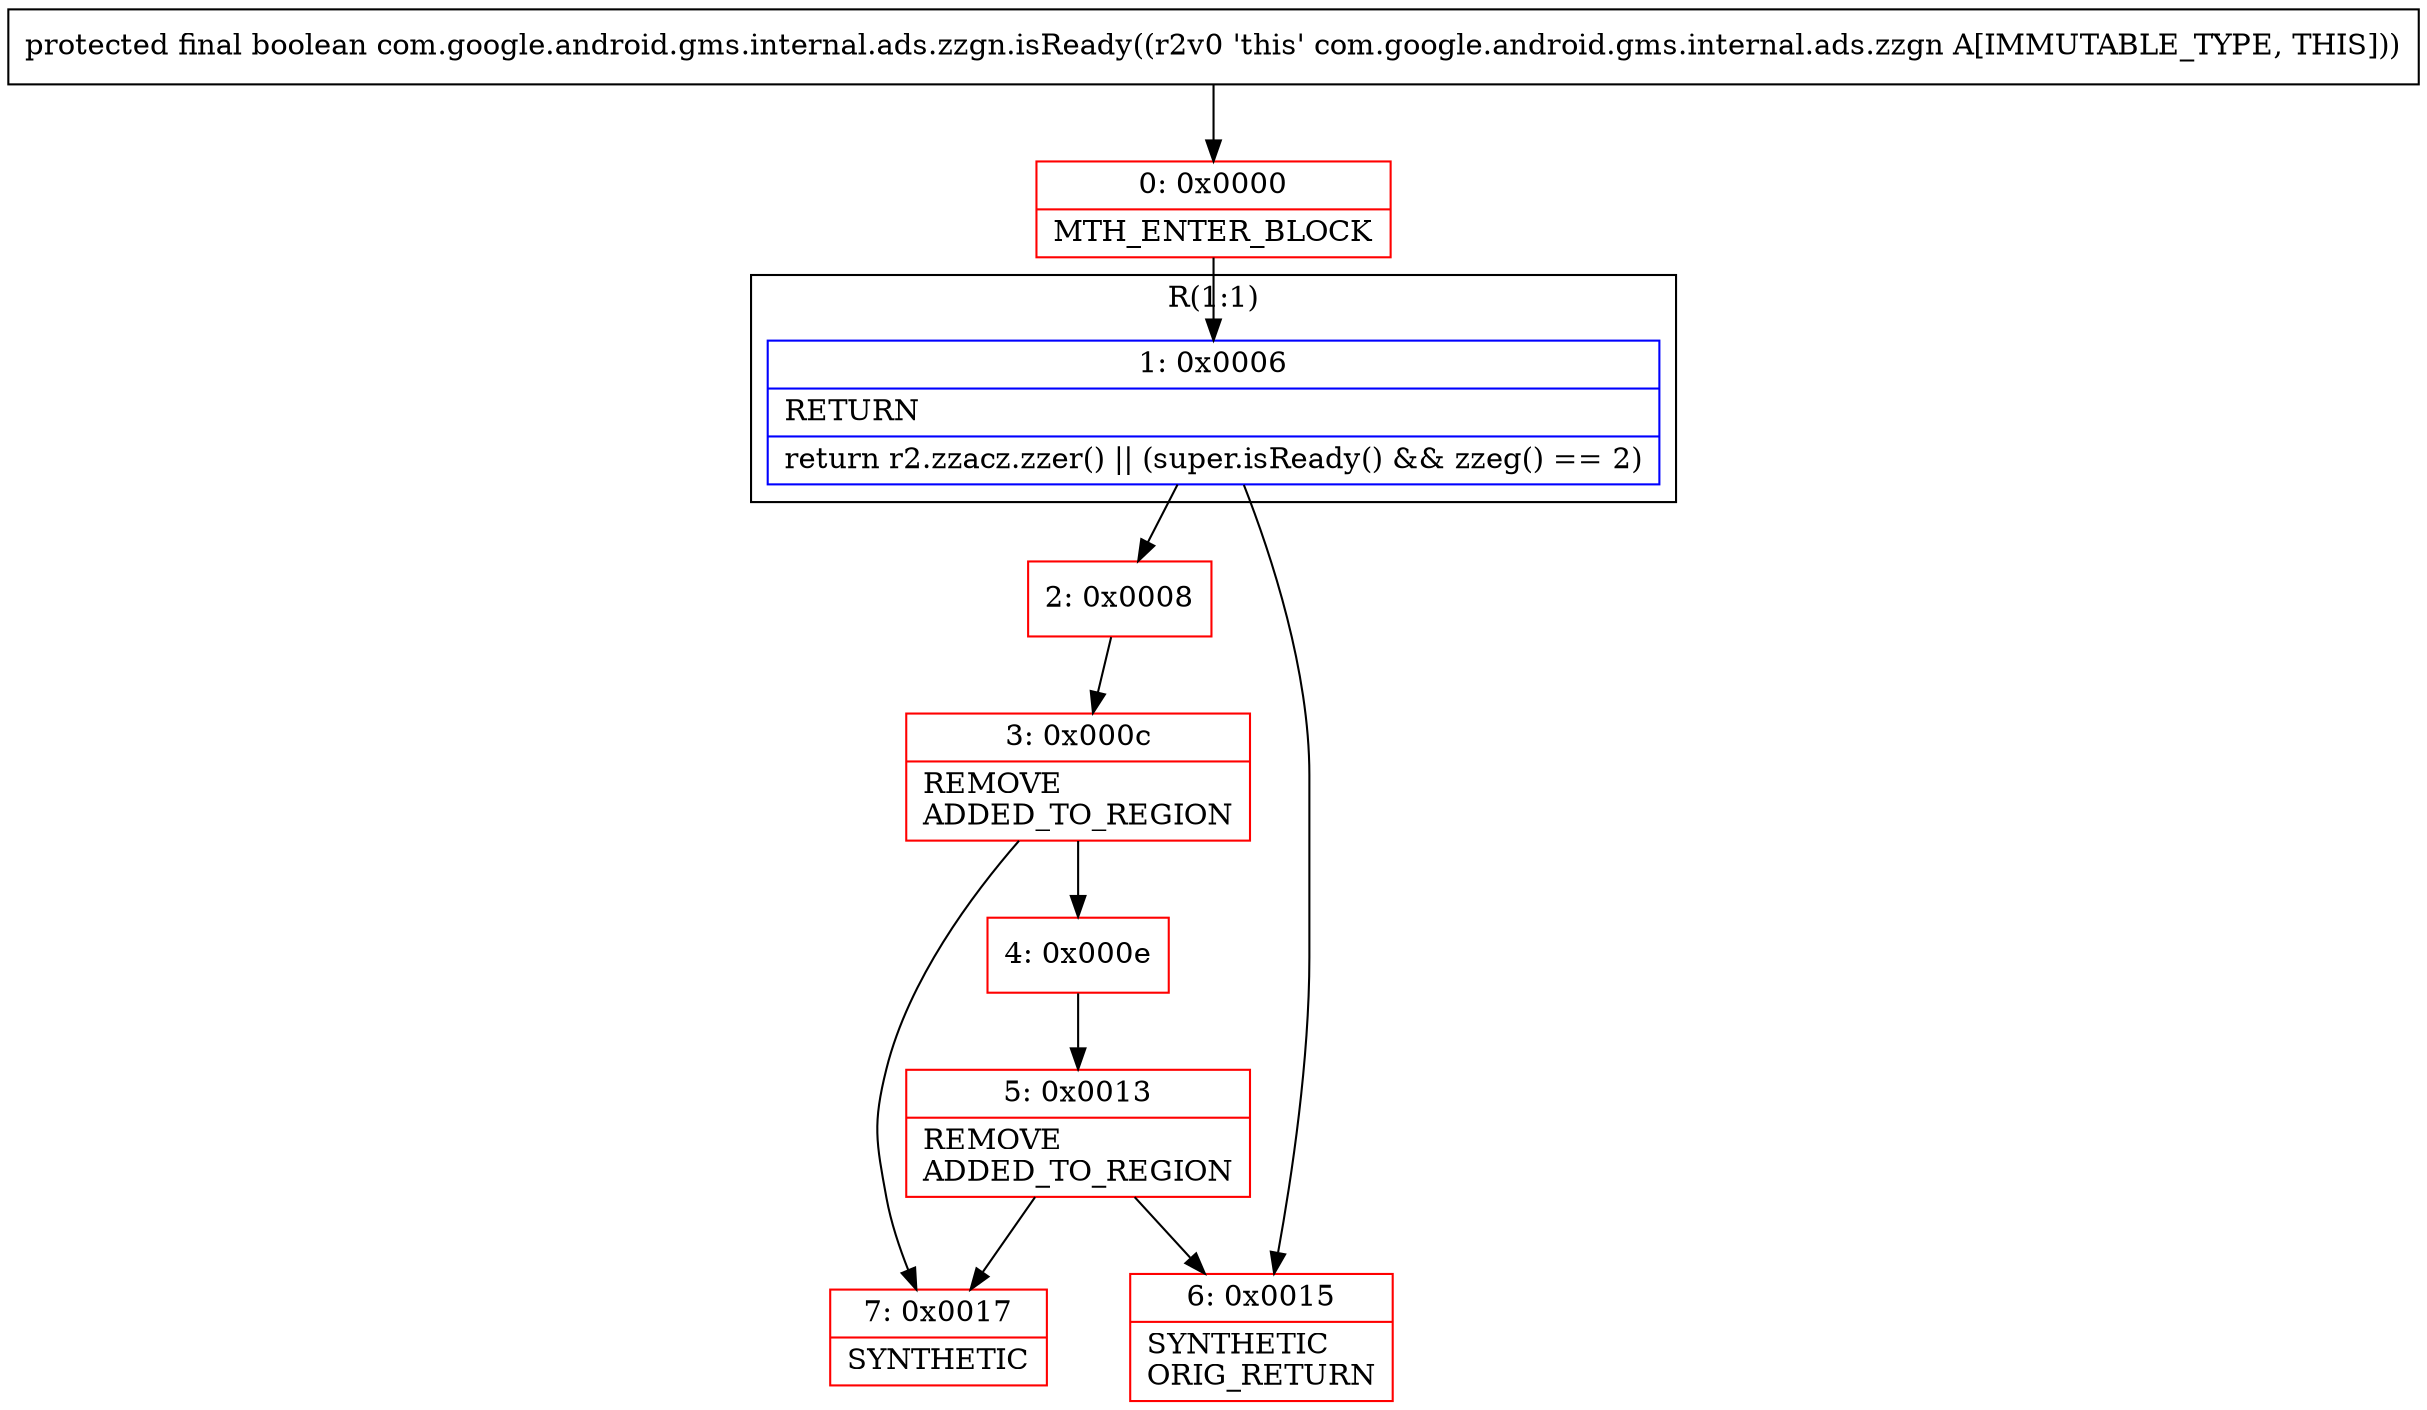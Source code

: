 digraph "CFG forcom.google.android.gms.internal.ads.zzgn.isReady()Z" {
subgraph cluster_Region_112832619 {
label = "R(1:1)";
node [shape=record,color=blue];
Node_1 [shape=record,label="{1\:\ 0x0006|RETURN\l|return r2.zzacz.zzer() \|\| (super.isReady() && zzeg() == 2)\l}"];
}
Node_0 [shape=record,color=red,label="{0\:\ 0x0000|MTH_ENTER_BLOCK\l}"];
Node_2 [shape=record,color=red,label="{2\:\ 0x0008}"];
Node_3 [shape=record,color=red,label="{3\:\ 0x000c|REMOVE\lADDED_TO_REGION\l}"];
Node_4 [shape=record,color=red,label="{4\:\ 0x000e}"];
Node_5 [shape=record,color=red,label="{5\:\ 0x0013|REMOVE\lADDED_TO_REGION\l}"];
Node_6 [shape=record,color=red,label="{6\:\ 0x0015|SYNTHETIC\lORIG_RETURN\l}"];
Node_7 [shape=record,color=red,label="{7\:\ 0x0017|SYNTHETIC\l}"];
MethodNode[shape=record,label="{protected final boolean com.google.android.gms.internal.ads.zzgn.isReady((r2v0 'this' com.google.android.gms.internal.ads.zzgn A[IMMUTABLE_TYPE, THIS])) }"];
MethodNode -> Node_0;
Node_1 -> Node_2;
Node_1 -> Node_6;
Node_0 -> Node_1;
Node_2 -> Node_3;
Node_3 -> Node_4;
Node_3 -> Node_7;
Node_4 -> Node_5;
Node_5 -> Node_6;
Node_5 -> Node_7;
}

